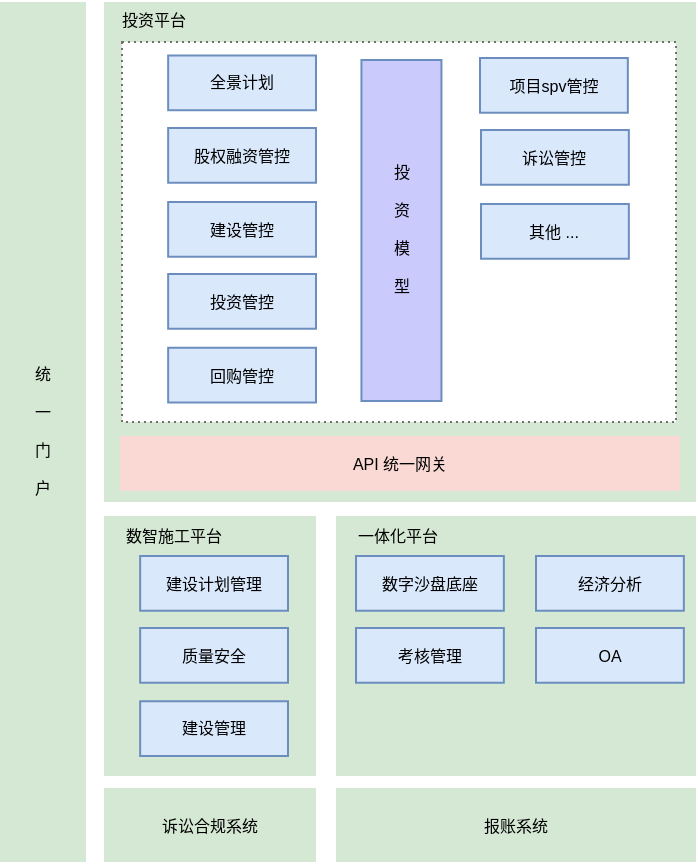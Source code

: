 <mxfile version="24.7.17">
  <diagram id="kQm1WyOccjyHnlNSDJr9" name="第 1 页">
    <mxGraphModel dx="957" dy="441" grid="1" gridSize="10" guides="1" tooltips="1" connect="1" arrows="1" fold="1" page="1" pageScale="1" pageWidth="827" pageHeight="1169" math="0" shadow="0">
      <root>
        <mxCell id="0" />
        <mxCell id="1" parent="0" />
        <mxCell id="yK7P3pugAWHu_ZcFfTPJ-108" value="&lt;font face=&quot;Verdana&quot;&gt;统&lt;/font&gt;&lt;div&gt;&lt;font face=&quot;vnL10JmiuG5p4E21sSXh&quot;&gt;&lt;br&gt;&lt;/font&gt;&lt;/div&gt;&lt;div&gt;&lt;font face=&quot;vnL10JmiuG5p4E21sSXh&quot;&gt;一&lt;/font&gt;&lt;/div&gt;&lt;div&gt;&lt;font face=&quot;vnL10JmiuG5p4E21sSXh&quot;&gt;&lt;br&gt;&lt;/font&gt;&lt;/div&gt;&lt;div&gt;&lt;font face=&quot;vnL10JmiuG5p4E21sSXh&quot;&gt;门&lt;/font&gt;&lt;/div&gt;&lt;div&gt;&lt;font face=&quot;vnL10JmiuG5p4E21sSXh&quot;&gt;&lt;br&gt;&lt;/font&gt;&lt;/div&gt;&lt;div&gt;&lt;font face=&quot;vnL10JmiuG5p4E21sSXh&quot;&gt;户&lt;/font&gt;&lt;/div&gt;" style="rounded=0;whiteSpace=wrap;html=1;fillColor=#d5e8d4;strokeColor=none;fontSize=8;textDirection=ltr;" parent="1" vertex="1">
          <mxGeometry x="132" y="250" width="43" height="430" as="geometry" />
        </mxCell>
        <mxCell id="XB4cOwGrYAVRW5jCook7-28" value="报账系统" style="rounded=0;whiteSpace=wrap;html=1;fillColor=#d5e8d4;strokeColor=none;fontSize=8;" parent="1" vertex="1">
          <mxGeometry x="300" y="643" width="180" height="37" as="geometry" />
        </mxCell>
        <mxCell id="XB4cOwGrYAVRW5jCook7-29" value="诉讼合规系统" style="rounded=0;whiteSpace=wrap;html=1;fillColor=#d5e8d4;strokeColor=none;fontSize=8;" parent="1" vertex="1">
          <mxGeometry x="184" y="643" width="106" height="37" as="geometry" />
        </mxCell>
        <mxCell id="XB4cOwGrYAVRW5jCook7-30" value="" style="rounded=0;whiteSpace=wrap;html=1;fillColor=#d5e8d4;strokeColor=none;fontSize=8;" parent="1" vertex="1">
          <mxGeometry x="184" y="507" width="106" height="130" as="geometry" />
        </mxCell>
        <mxCell id="XB4cOwGrYAVRW5jCook7-31" value="投资平台" style="rounded=0;whiteSpace=wrap;html=1;fillColor=#d5e8d4;strokeColor=none;fontSize=8;" parent="1" vertex="1">
          <mxGeometry x="184" y="250" width="296" height="250" as="geometry" />
        </mxCell>
        <mxCell id="XB4cOwGrYAVRW5jCook7-32" value="" style="rounded=0;whiteSpace=wrap;html=1;fillColor=#d5e8d4;strokeColor=none;fontSize=8;" parent="1" vertex="1">
          <mxGeometry x="300" y="507" width="180" height="130" as="geometry" />
        </mxCell>
        <mxCell id="yK7P3pugAWHu_ZcFfTPJ-117" value="投资平台" style="rounded=0;whiteSpace=wrap;html=1;fillColor=none;strokeColor=none;fontSize=8;" parent="1" vertex="1">
          <mxGeometry x="174.0" y="249" width="70" height="20" as="geometry" />
        </mxCell>
        <mxCell id="yK7P3pugAWHu_ZcFfTPJ-111" value="" style="rounded=0;whiteSpace=wrap;html=1;dashed=1;dashPattern=1 2;fontSize=8;strokeColor=#707070;" parent="1" vertex="1">
          <mxGeometry x="193" y="270" width="277" height="190" as="geometry" />
        </mxCell>
        <mxCell id="XB4cOwGrYAVRW5jCook7-20" value="投&lt;div&gt;&lt;br&gt;&lt;div&gt;资&lt;/div&gt;&lt;div&gt;&lt;br&gt;&lt;/div&gt;&lt;div&gt;模&lt;/div&gt;&lt;div&gt;&lt;br&gt;&lt;/div&gt;&lt;div&gt;型&lt;/div&gt;&lt;/div&gt;" style="rounded=0;whiteSpace=wrap;html=1;fillColor=#CBCAFC;strokeColor=#6c8ebf;fontSize=8;verticalAlign=middle;" parent="1" vertex="1">
          <mxGeometry x="312.72" y="279" width="40" height="170.5" as="geometry" />
        </mxCell>
        <mxCell id="XB4cOwGrYAVRW5jCook7-13" value="项目spv管控" style="rounded=0;whiteSpace=wrap;html=1;fillColor=#dae8fc;strokeColor=#6c8ebf;fontSize=8;verticalAlign=middle;" parent="1" vertex="1">
          <mxGeometry x="372" y="278.002" width="73.92" height="27.37" as="geometry" />
        </mxCell>
        <mxCell id="XB4cOwGrYAVRW5jCook7-34" value="全景计划" style="rounded=0;whiteSpace=wrap;html=1;fillColor=#dae8fc;strokeColor=#6c8ebf;fontSize=8;verticalAlign=middle;" parent="1" vertex="1">
          <mxGeometry x="216.08" y="276.75" width="73.92" height="27.37" as="geometry" />
        </mxCell>
        <mxCell id="XB4cOwGrYAVRW5jCook7-35" value="股权融资管控" style="rounded=0;whiteSpace=wrap;html=1;fillColor=#dae8fc;strokeColor=#6c8ebf;fontSize=8;verticalAlign=middle;" parent="1" vertex="1">
          <mxGeometry x="216.08" y="313" width="73.92" height="27.37" as="geometry" />
        </mxCell>
        <mxCell id="XB4cOwGrYAVRW5jCook7-36" value="建设管控" style="rounded=0;whiteSpace=wrap;html=1;fillColor=#dae8fc;strokeColor=#6c8ebf;fontSize=8;verticalAlign=middle;" parent="1" vertex="1">
          <mxGeometry x="216.08" y="350" width="73.92" height="27.37" as="geometry" />
        </mxCell>
        <mxCell id="XB4cOwGrYAVRW5jCook7-37" value="投资管控" style="rounded=0;whiteSpace=wrap;html=1;fillColor=#dae8fc;strokeColor=#6c8ebf;fontSize=8;verticalAlign=middle;" parent="1" vertex="1">
          <mxGeometry x="216.08" y="386" width="73.92" height="27.37" as="geometry" />
        </mxCell>
        <mxCell id="XB4cOwGrYAVRW5jCook7-38" value="回购管控" style="rounded=0;whiteSpace=wrap;html=1;fillColor=#dae8fc;strokeColor=#6c8ebf;fontSize=8;verticalAlign=middle;" parent="1" vertex="1">
          <mxGeometry x="216.08" y="422.882" width="73.92" height="27.37" as="geometry" />
        </mxCell>
        <mxCell id="XB4cOwGrYAVRW5jCook7-39" value="诉讼管控" style="rounded=0;whiteSpace=wrap;html=1;fillColor=#dae8fc;strokeColor=#6c8ebf;fontSize=8;verticalAlign=middle;" parent="1" vertex="1">
          <mxGeometry x="372.5" y="314.002" width="73.92" height="27.37" as="geometry" />
        </mxCell>
        <mxCell id="XB4cOwGrYAVRW5jCook7-40" value="其他 ..." style="rounded=0;whiteSpace=wrap;html=1;fillColor=#dae8fc;strokeColor=#6c8ebf;fontSize=8;verticalAlign=middle;" parent="1" vertex="1">
          <mxGeometry x="372.5" y="351.002" width="73.92" height="27.37" as="geometry" />
        </mxCell>
        <mxCell id="XB4cOwGrYAVRW5jCook7-44" value="API 统一网关" style="rounded=0;whiteSpace=wrap;html=1;fillColor=#fad9d5;strokeColor=none;fontSize=8;verticalAlign=middle;" parent="1" vertex="1">
          <mxGeometry x="192" y="467" width="280" height="27.37" as="geometry" />
        </mxCell>
        <mxCell id="XB4cOwGrYAVRW5jCook7-47" value="数智施工平台" style="rounded=0;whiteSpace=wrap;html=1;fillColor=none;strokeColor=none;fontSize=8;" parent="1" vertex="1">
          <mxGeometry x="184" y="507" width="70" height="20" as="geometry" />
        </mxCell>
        <mxCell id="XB4cOwGrYAVRW5jCook7-48" value="一体化平台" style="rounded=0;whiteSpace=wrap;html=1;fillColor=none;strokeColor=none;fontSize=8;" parent="1" vertex="1">
          <mxGeometry x="296" y="507" width="70" height="20" as="geometry" />
        </mxCell>
        <mxCell id="XB4cOwGrYAVRW5jCook7-49" value="建设计划管理" style="rounded=0;whiteSpace=wrap;html=1;fillColor=#dae8fc;strokeColor=#6c8ebf;fontSize=8;verticalAlign=middle;" parent="1" vertex="1">
          <mxGeometry x="202.08" y="527.002" width="73.92" height="27.37" as="geometry" />
        </mxCell>
        <mxCell id="XB4cOwGrYAVRW5jCook7-50" value="质量安全" style="rounded=0;whiteSpace=wrap;html=1;fillColor=#dae8fc;strokeColor=#6c8ebf;fontSize=8;verticalAlign=middle;" parent="1" vertex="1">
          <mxGeometry x="202.08" y="563.002" width="73.92" height="27.37" as="geometry" />
        </mxCell>
        <mxCell id="XB4cOwGrYAVRW5jCook7-51" value="建设管理" style="rounded=0;whiteSpace=wrap;html=1;fillColor=#dae8fc;strokeColor=#6c8ebf;fontSize=8;verticalAlign=middle;" parent="1" vertex="1">
          <mxGeometry x="202.08" y="599.632" width="73.92" height="27.37" as="geometry" />
        </mxCell>
        <mxCell id="XB4cOwGrYAVRW5jCook7-52" value="数字沙盘底座" style="rounded=0;whiteSpace=wrap;html=1;fillColor=#dae8fc;strokeColor=#6c8ebf;fontSize=8;verticalAlign=middle;" parent="1" vertex="1">
          <mxGeometry x="310" y="527.002" width="73.92" height="27.37" as="geometry" />
        </mxCell>
        <mxCell id="XB4cOwGrYAVRW5jCook7-53" value="经济分析" style="rounded=0;whiteSpace=wrap;html=1;fillColor=#dae8fc;strokeColor=#6c8ebf;fontSize=8;verticalAlign=middle;" parent="1" vertex="1">
          <mxGeometry x="400" y="527.002" width="73.92" height="27.37" as="geometry" />
        </mxCell>
        <mxCell id="XB4cOwGrYAVRW5jCook7-54" value="考核管理" style="rounded=0;whiteSpace=wrap;html=1;fillColor=#dae8fc;strokeColor=#6c8ebf;fontSize=8;verticalAlign=middle;" parent="1" vertex="1">
          <mxGeometry x="310" y="563.002" width="73.92" height="27.37" as="geometry" />
        </mxCell>
        <mxCell id="XB4cOwGrYAVRW5jCook7-55" value="OA" style="rounded=0;whiteSpace=wrap;html=1;fillColor=#dae8fc;strokeColor=#6c8ebf;fontSize=8;verticalAlign=middle;" parent="1" vertex="1">
          <mxGeometry x="400" y="563.002" width="73.92" height="27.37" as="geometry" />
        </mxCell>
      </root>
    </mxGraphModel>
  </diagram>
</mxfile>
